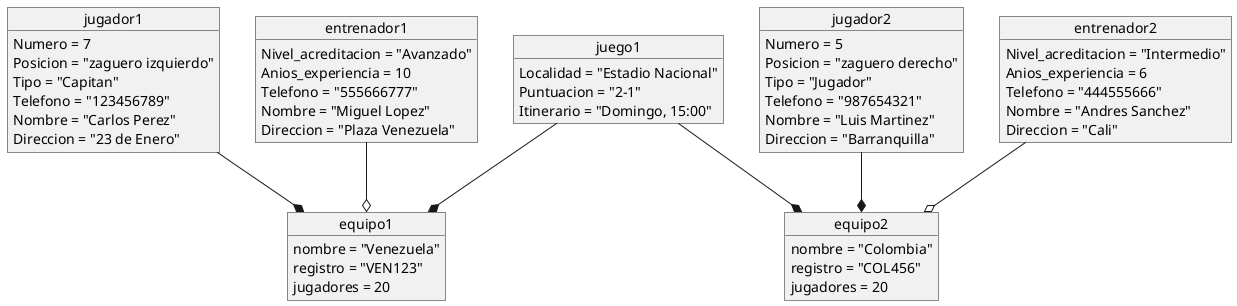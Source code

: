 @startuml Diagrama de Objetos

' Instancias de la clase Equipo
object equipo1 {
    nombre = "Venezuela"
    registro = "VEN123"
    jugadores = 20
}

object equipo2 {
    nombre = "Colombia"
    registro = "COL456"
    jugadores = 20
}

' Instancias de la clase Jugador
object jugador1 {
    Numero = 7
    Posicion = "zaguero izquierdo"
    Tipo = "Capitan"
Telefono = "123456789"
    Nombre = "Carlos Perez"
    Direccion = "23 de Enero"
}

object jugador2 {
    Numero = 5
    Posicion = "zaguero derecho"
    Tipo = "Jugador"
Telefono = "987654321"
    Nombre = "Luis Martinez"
    Direccion = "Barranquilla"
}

' Instancias de la clase Entrenador
object entrenador1 {
    Nivel_acreditacion = "Avanzado"
    Anios_experiencia = 10
Telefono = "555666777"
    Nombre = "Miguel Lopez"
    Direccion = "Plaza Venezuela"
}

object entrenador2 {
    Nivel_acreditacion = "Intermedio"
    Anios_experiencia = 6
Telefono = "444555666"
    Nombre = "Andres Sanchez"
    Direccion = "Cali"
}

' Instancia de la clase Juego
object juego1 {
    Localidad = "Estadio Nacional"
    Puntuacion = "2-1"
    Itinerario = "Domingo, 15:00"
}

' Relaciones entre objetos


jugador1 --* equipo1
jugador2 --* equipo2
entrenador1 --o equipo1
entrenador2 --o equipo2
juego1 --* equipo1
juego1 --* equipo2

@enduml
